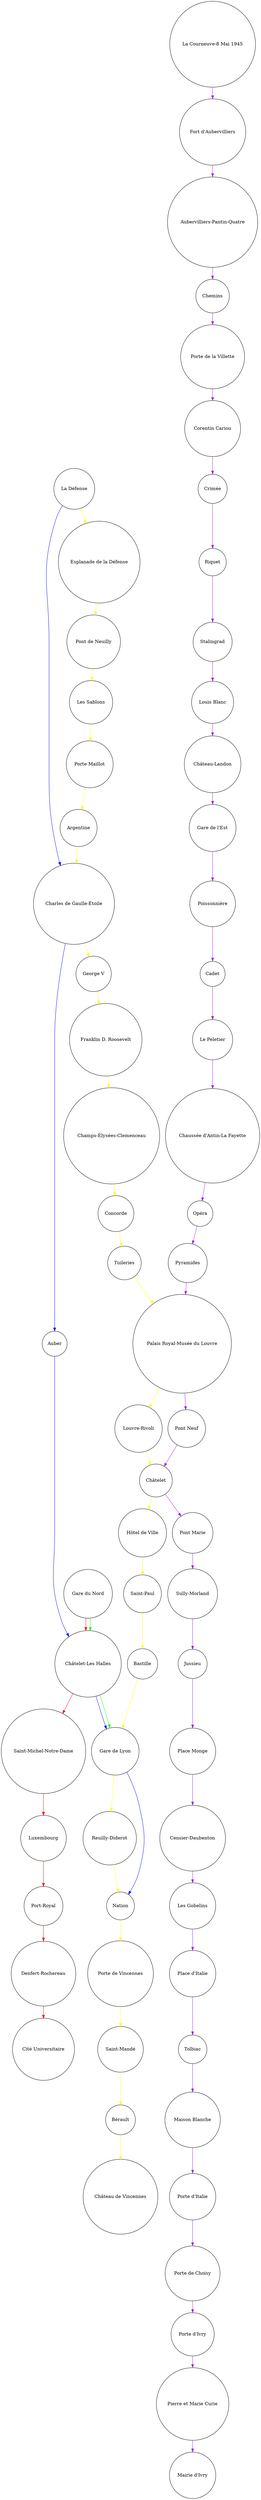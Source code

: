 digraph {
    # Nodes
    node [shape=circle];

# Stations Merlane
    "La Défense";
    "Charles de Gaulle-Étoile";
    "Auber";
    "Châtelet-Les Halles";
    "Gare de Lyon";
    "Nation";
	
# Stations Velane
	"Gare du Nord";
	"Châtelet-Les Halles";
	"Saint-Michel-Notre-Dame";
	"Luxembourg";
	"Port-Royal";
	"Denfert-Rochereau";
	"Cité Universitaire";

# Stations des Tourneurs
	"Gare du Nord";
	"Châtelet-Les Halles";
    "Gare de Lyon";

# Stations Croix-Baragnon
    "La Défense";
    "Esplanade de la Défense";
    "Pont de Neuilly";
    "Les Sablons";
    "Porte Maillot";
    "Argentine";
    "Charles de Gaulle-Étoile";
    "George V";
    "Franklin D. Roosevelt";
    "Champs-Élysées-Clemenceau";
    "Concorde";
    "Tuileries";
    "Palais Royal-Musée du Louvre";
    "Louvre-Rivoli";
    "Châtelet";
    "Hôtel de Ville";
    "Saint-Paul";
    "Bastille";
    "Gare de Lyon";
    "Reuilly-Diderot";
    "Nation";
    "Porte de Vincennes";
    "Saint-Mandé";
    "Bérault";
    "Château de Vincennes";

# Stations Genty-Magre
    "La Courneuve-8 Mai 1945";
    "Fort d'Aubervilliers";
    "Aubervilliers-Pantin-Quatre";
    "Chemins";
    "Porte de la Villette";
    "Corentin Cariou";
    "Crimée";
    "Riquet";
    "Stalingrad";
    "Louis Blanc";
    "Château-Landon";
    "Gare de l'Est";
    "Poissonnière";
    "Cadet";
    "Le Peletier";
    "Chaussée d'Antin-La Fayette";
    "Opéra";
    "Pyramides";
    "Palais Royal-Musée du Louvre";
    "Pont Neuf";
    "Châtelet";
    "Pont Marie";
    "Sully-Morland";
    "Jussieu";
    "Place Monge";
    "Censier-Daubenton";
    "Les Gobelins";
    "Place d'Italie";
    "Tolbiac";
    "Maison Blanche";
    "Porte d'Italie";
    "Porte de Choisy";
    "Porte d'Ivry";
    "Pierre et Marie Curie";
    "Mairie d'Ivry";


# Rue Merlane
    edge [color=blue];
    "La Défense" -> "Charles de Gaulle-Étoile";
    "Charles de Gaulle-Étoile" -> "Auber";
    "Auber" -> "Châtelet-Les Halles";
    "Châtelet-Les Halles" -> "Gare de Lyon";
    "Gare de Lyon" -> "Nation";

# Rue Velane
    edge [color=red];
    "Gare du Nord" -> "Châtelet-Les Halles";
    "Châtelet-Les Halles" -> "Saint-Michel-Notre-Dame";
    "Saint-Michel-Notre-Dame" -> "Luxembourg";
    "Luxembourg" -> "Port-Royal";
    "Port-Royal" -> "Denfert-Rochereau";
    "Denfert-Rochereau" -> "Cité Universitaire";

# Rue Tourneurs
    edge [color=green];
    "Gare du Nord" -> "Châtelet-Les Halles";
    "Châtelet-Les Halles" -> "Gare de Lyon";

# Rue Croix-Baragnon
    edge [color=yellow];
    "La Défense" -> "Esplanade de la Défense";
    "Esplanade de la Défense" -> "Pont de Neuilly";
    "Pont de Neuilly" -> "Les Sablons";
    "Les Sablons" -> "Porte Maillot";
    "Porte Maillot" -> "Argentine";
    "Argentine" -> "Charles de Gaulle-Étoile";
    "Charles de Gaulle-Étoile" -> "George V";
    "George V" -> "Franklin D. Roosevelt";
    "Franklin D. Roosevelt" -> "Champs-Élysées-Clemenceau";
    "Champs-Élysées-Clemenceau" -> "Concorde";
    "Concorde" -> "Tuileries";
    "Tuileries" -> "Palais Royal-Musée du Louvre";
    "Palais Royal-Musée du Louvre" -> "Louvre-Rivoli";
    "Louvre-Rivoli" -> "Châtelet";
    "Châtelet" -> "Hôtel de Ville";
    "Hôtel de Ville" -> "Saint-Paul";
    "Saint-Paul" -> "Bastille";
    "Bastille" -> "Gare de Lyon";
    "Gare de Lyon" -> "Reuilly-Diderot";
    "Reuilly-Diderot" -> "Nation";
    "Nation" -> "Porte de Vincennes";
    "Porte de Vincennes" -> "Saint-Mandé";
    "Saint-Mandé" -> "Bérault";
    "Bérault" -> "Château de Vincennes";


#Rue Genty-Magre
    edge [color=purple];
    "La Courneuve-8 Mai 1945" -> "Fort d'Aubervilliers";
    "Fort d'Aubervilliers" -> "Aubervilliers-Pantin-Quatre";
    "Aubervilliers-Pantin-Quatre" -> "Chemins";
    "Chemins" -> "Porte de la Villette";
    "Porte de la Villette" -> "Corentin Cariou";
    "Corentin Cariou" -> "Crimée";
    "Crimée" -> "Riquet";
    "Riquet" -> "Stalingrad";
    "Stalingrad" -> "Louis Blanc";
    "Louis Blanc" -> "Château-Landon";
    "Château-Landon" -> "Gare de l'Est";
    "Gare de l'Est" -> "Poissonnière";
    "Poissonnière" -> "Cadet";
    "Cadet" -> "Le Peletier";
    "Le Peletier" -> "Chaussée d'Antin-La Fayette";
    "Chaussée d'Antin-La Fayette" -> "Opéra";
    "Opéra" -> "Pyramides";
    "Pyramides" -> "Palais Royal-Musée du Louvre";
    "Palais Royal-Musée du Louvre" -> "Pont Neuf";
    "Pont Neuf" -> "Châtelet";
    "Châtelet" -> "Pont Marie";
    "Pont Marie" -> "Sully-Morland";
    "Sully-Morland" -> "Jussieu";
    "Jussieu" -> "Place Monge";
    "Place Monge" -> "Censier-Daubenton";
    "Censier-Daubenton" -> "Les Gobelins";
    "Les Gobelins" -> "Place d'Italie";
    "Place d'Italie" -> "Tolbiac";
    "Tolbiac" -> "Maison Blanche";
    "Maison Blanche" -> "Porte d'Italie";
    "Porte d'Italie" -> "Porte de Choisy";
    "Porte de Choisy" -> "Porte d'Ivry";
    "Porte d'Ivry" -> "Pierre et Marie Curie";
    "Pierre et Marie Curie" -> "Mairie d'Ivry";
    
}